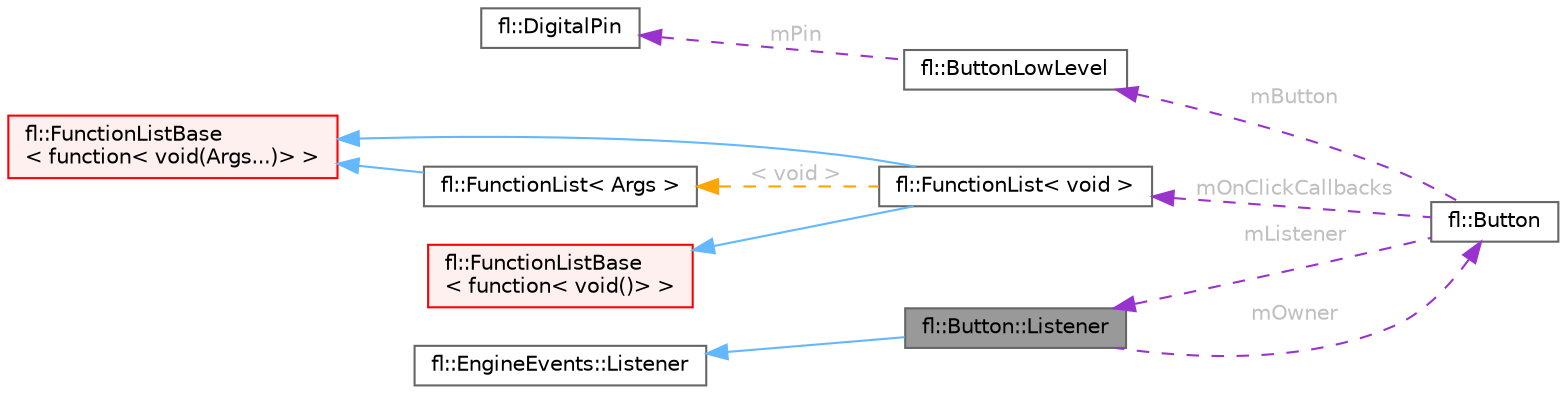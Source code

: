 digraph "fl::Button::Listener"
{
 // INTERACTIVE_SVG=YES
 // LATEX_PDF_SIZE
  bgcolor="transparent";
  edge [fontname=Helvetica,fontsize=10,labelfontname=Helvetica,labelfontsize=10];
  node [fontname=Helvetica,fontsize=10,shape=box,height=0.2,width=0.4];
  rankdir="LR";
  Node1 [id="Node000001",label="fl::Button::Listener",height=0.2,width=0.4,color="gray40", fillcolor="grey60", style="filled", fontcolor="black",tooltip=" "];
  Node2 -> Node1 [id="edge1_Node000001_Node000002",dir="back",color="steelblue1",style="solid",tooltip=" "];
  Node2 [id="Node000002",label="fl::EngineEvents::Listener",height=0.2,width=0.4,color="gray40", fillcolor="white", style="filled",URL="$db/da2/classfl_1_1_engine_events_1_1_listener.html",tooltip=" "];
  Node3 -> Node1 [id="edge2_Node000001_Node000003",dir="back",color="darkorchid3",style="dashed",tooltip=" ",label=" mOwner",fontcolor="grey" ];
  Node3 [id="Node000003",label="fl::Button",height=0.2,width=0.4,color="gray40", fillcolor="white", style="filled",URL="$d3/d85/classfl_1_1_button.html",tooltip=" "];
  Node4 -> Node3 [id="edge3_Node000003_Node000004",dir="back",color="darkorchid3",style="dashed",tooltip=" ",label=" mButton",fontcolor="grey" ];
  Node4 [id="Node000004",label="fl::ButtonLowLevel",height=0.2,width=0.4,color="gray40", fillcolor="white", style="filled",URL="$dd/d6e/classfl_1_1_button_low_level.html",tooltip=" "];
  Node5 -> Node4 [id="edge4_Node000004_Node000005",dir="back",color="darkorchid3",style="dashed",tooltip=" ",label=" mPin",fontcolor="grey" ];
  Node5 [id="Node000005",label="fl::DigitalPin",height=0.2,width=0.4,color="gray40", fillcolor="white", style="filled",URL="$d0/d32/classfl_1_1_digital_pin.html",tooltip=" "];
  Node1 -> Node3 [id="edge5_Node000003_Node000001",dir="back",color="darkorchid3",style="dashed",tooltip=" ",label=" mListener",fontcolor="grey" ];
  Node6 -> Node3 [id="edge6_Node000003_Node000006",dir="back",color="darkorchid3",style="dashed",tooltip=" ",label=" mOnClickCallbacks",fontcolor="grey" ];
  Node6 [id="Node000006",label="fl::FunctionList\< void \>",height=0.2,width=0.4,color="gray40", fillcolor="white", style="filled",URL="$d9/df5/classfl_1_1_function_list_3_01void_01_4.html",tooltip=" "];
  Node7 -> Node6 [id="edge7_Node000006_Node000007",dir="back",color="steelblue1",style="solid",tooltip=" "];
  Node7 [id="Node000007",label="fl::FunctionListBase\l\< function\< void(Args...)\> \>",height=0.2,width=0.4,color="red", fillcolor="#FFF0F0", style="filled",URL="$d7/de3/classfl_1_1_function_list_base.html",tooltip=" "];
  Node13 -> Node6 [id="edge8_Node000006_Node000013",dir="back",color="steelblue1",style="solid",tooltip=" "];
  Node13 [id="Node000013",label="fl::FunctionListBase\l\< function\< void()\> \>",height=0.2,width=0.4,color="red", fillcolor="#FFF0F0", style="filled",URL="$d7/de3/classfl_1_1_function_list_base.html",tooltip=" "];
  Node15 -> Node6 [id="edge9_Node000006_Node000015",dir="back",color="orange",style="dashed",tooltip=" ",label=" \< void \>",fontcolor="grey" ];
  Node15 [id="Node000015",label="fl::FunctionList\< Args \>",height=0.2,width=0.4,color="gray40", fillcolor="white", style="filled",URL="$d1/d5d/classfl_1_1_function_list.html",tooltip=" "];
  Node7 -> Node15 [id="edge10_Node000015_Node000007",dir="back",color="steelblue1",style="solid",tooltip=" "];
}
